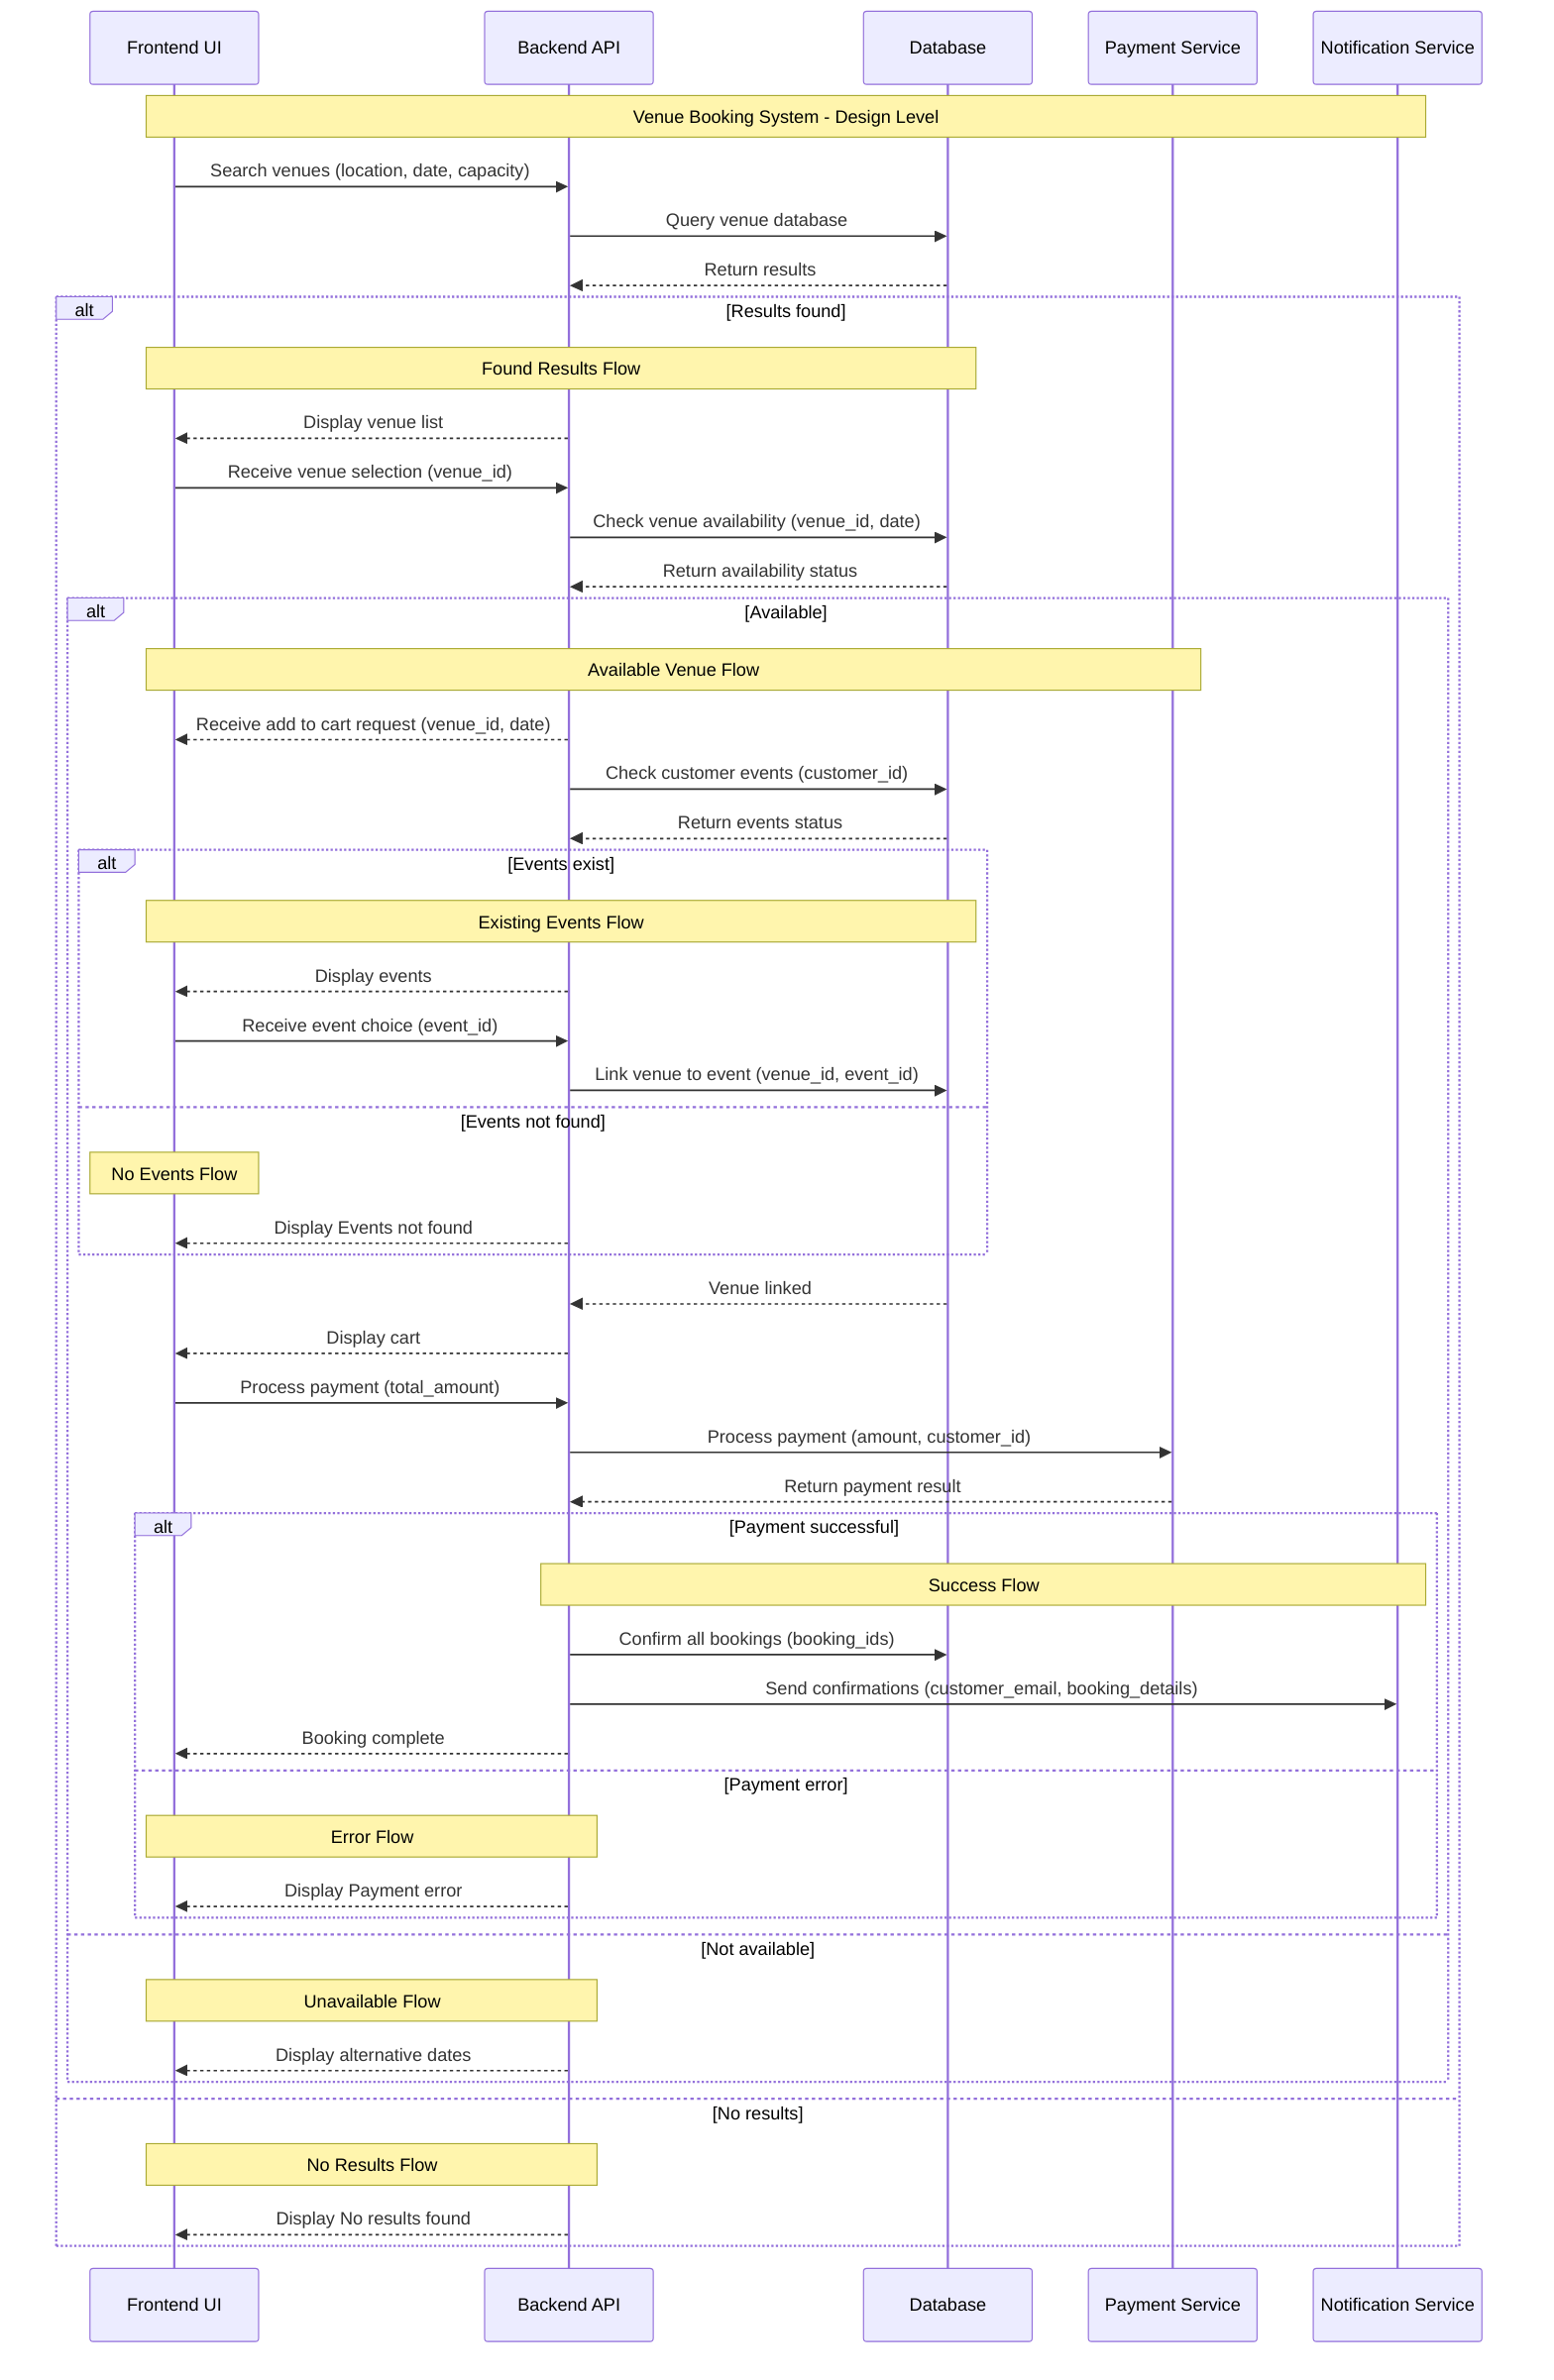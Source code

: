 sequenceDiagram
    participant UI as Frontend UI
    participant API as Backend API
    participant DB as Database
    participant Payment as Payment Service
    participant Notification as Notification Service

    Note over UI,Notification: Venue Booking System - Design Level

    UI->>API: Search venues (location, date, capacity)
    API->>DB: Query venue database
    DB-->>API: Return results
    
    alt Results found
        Note over UI,DB: Found Results Flow
        API-->>UI: Display venue list
        UI->>API: Receive venue selection (venue_id)
        API->>DB: Check venue availability (venue_id, date)
        DB-->>API: Return availability status
        
        alt Available
            Note over UI,Payment: Available Venue Flow
            API-->>UI: Receive add to cart request (venue_id, date)
            API->>DB: Check customer events (customer_id)
            DB-->>API: Return events status
            
            alt Events exist
                Note over UI,DB: Existing Events Flow
                API-->>UI: Display events
                UI->>API: Receive event choice (event_id)
                API->>DB: Link venue to event (venue_id, event_id)
            else Events not found
                Note over UI,UI: No Events Flow
                API-->>UI: Display Events not found
            end
            
            DB-->>API: Venue linked
            API-->>UI: Display cart
            UI->>API: Process payment (total_amount)
            API->>Payment: Process payment (amount, customer_id)
            Payment-->>API: Return payment result
            
            alt Payment successful
                Note over API,Notification: Success Flow
                API->>DB: Confirm all bookings (booking_ids)
                API->>Notification: Send confirmations (customer_email, booking_details)
                API-->>UI: Booking complete
            else Payment error
                Note over API,UI: Error Flow
                API-->>UI: Display Payment error
            end
            
        else Not available
            Note over API,UI: Unavailable Flow
            API-->>UI: Display alternative dates
        end
        
    else No results
        Note over API,UI: No Results Flow
        API-->>UI: Display No results found
    end